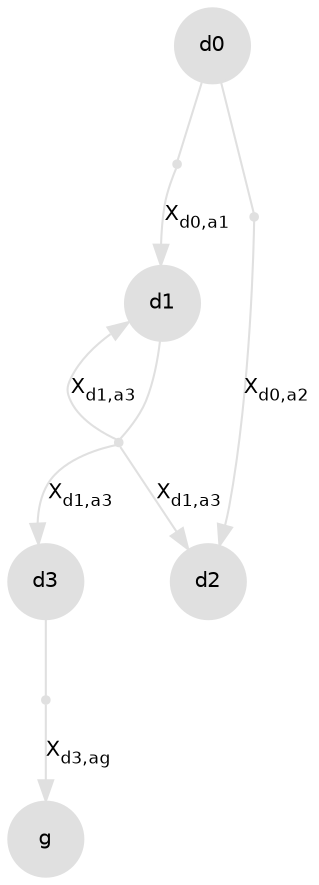 digraph {
	node [ fontname = Helvetica fontsize = 10 shape=circle style=filled]
	edge [ fontname = Helvetica fontsize = 10 ]
	d0[label = "d0", color = "#E0E0E0", fillcolor = "#E0E0E0"]
	d0a1 [ color = "#E0E0E0",shape = point]
	d0 -> d0a1 [color = "#E0E0E0", arrowhead = none]
	d0a1 -> d1[label = <X<SUB>d0,a1</SUB>>,color = "#E0E0E0"]
	d0a2 [ color = "#E0E0E0",shape = point]
	d0 -> d0a2 [color = "#E0E0E0", arrowhead = none]
	d0a2 -> d2[label = <X<SUB>d0,a2</SUB>>,color = "#E0E0E0"]
	d1[label = "d1", color = "#E0E0E0", fillcolor = "#E0E0E0"]
	d1a3 [ color = "#E0E0E0",shape = point]
	d1 -> d1a3 [color = "#E0E0E0", arrowhead = none]
	d1a3 -> d1[label = <X<SUB>d1,a3</SUB>>,color = "#E0E0E0"]
	d1a3 -> d2[label = <X<SUB>d1,a3</SUB>>,color = "#E0E0E0"]
	d1a3 -> d3[label = <X<SUB>d1,a3</SUB>>,color = "#E0E0E0"]
	d2[label = "d2", color = "#E0E0E0", fillcolor = "#E0E0E0"]
	d3[label = "d3", color = "#E0E0E0", fillcolor = "#E0E0E0"]
	d3ag [ color = "#E0E0E0",shape = point]
	d3 -> d3ag [color = "#E0E0E0", arrowhead = none]
	d3ag -> g[label = <X<SUB>d3,ag</SUB>>,color = "#E0E0E0"]
	g[label = "g", color = "#E0E0E0", fillcolor = "#E0E0E0"]
}
